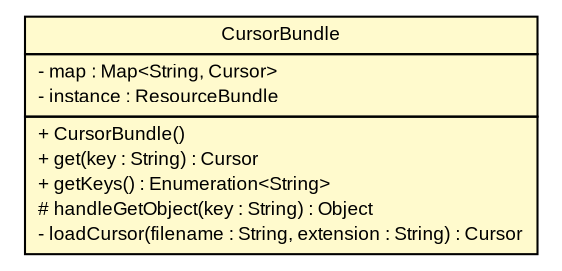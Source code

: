 #!/usr/local/bin/dot
#
# Class diagram 
# Generated by UMLGraph version R5_6 (http://www.umlgraph.org/)
#

digraph G {
	edge [fontname="arial",fontsize=10,labelfontname="arial",labelfontsize=10];
	node [fontname="arial",fontsize=10,shape=plaintext];
	nodesep=0.25;
	ranksep=0.5;
	// pfc.resources.CursorBundle
	c5315 [label=<<table title="pfc.resources.CursorBundle" border="0" cellborder="1" cellspacing="0" cellpadding="2" port="p" bgcolor="lemonChiffon" href="./CursorBundle.html">
		<tr><td><table border="0" cellspacing="0" cellpadding="1">
<tr><td align="center" balign="center"> CursorBundle </td></tr>
		</table></td></tr>
		<tr><td><table border="0" cellspacing="0" cellpadding="1">
<tr><td align="left" balign="left"> - map : Map&lt;String, Cursor&gt; </td></tr>
<tr><td align="left" balign="left"> - instance : ResourceBundle </td></tr>
		</table></td></tr>
		<tr><td><table border="0" cellspacing="0" cellpadding="1">
<tr><td align="left" balign="left"> + CursorBundle() </td></tr>
<tr><td align="left" balign="left"> + get(key : String) : Cursor </td></tr>
<tr><td align="left" balign="left"> + getKeys() : Enumeration&lt;String&gt; </td></tr>
<tr><td align="left" balign="left"> # handleGetObject(key : String) : Object </td></tr>
<tr><td align="left" balign="left"> - loadCursor(filename : String, extension : String) : Cursor </td></tr>
		</table></td></tr>
		</table>>, URL="./CursorBundle.html", fontname="arial", fontcolor="black", fontsize=9.0];
}

